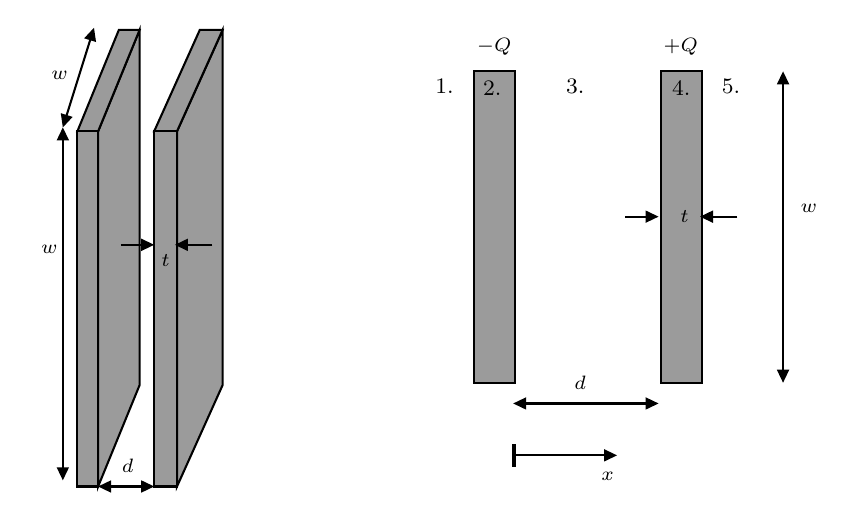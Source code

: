 

\tikzset{every picture/.style={line width=0.75pt}} %set default line width to 0.75pt        

\begin{tikzpicture}[x=0.75pt,y=0.75pt,yscale=-1,xscale=1]
%uncomment if require: \path (0,238); %set diagram left start at 0, and has height of 238

%Shape: Rectangle [id:dp4781425563552617] 
\draw  [color={rgb, 255:red, 0; green, 0; blue, 0 }  ,draw opacity=1 ][fill={rgb, 255:red, 155; green, 155; blue, 155 }  ,fill opacity=1 ] (221,30) -- (241,30) -- (241,180) -- (221,180) -- cycle ;
%Shape: Rectangle [id:dp6627321392123502] 
\draw  [color={rgb, 255:red, 0; green, 0; blue, 0 }  ,draw opacity=1 ][fill={rgb, 255:red, 155; green, 155; blue, 155 }  ,fill opacity=1 ] (311,30) -- (331,30) -- (331,180) -- (311,180) -- cycle ;
%Straight Lines [id:da050416454278339407] 
\draw    (243,190) -- (307,190) ;
\draw [shift={(310,190)}, rotate = 180] [fill={rgb, 255:red, 0; green, 0; blue, 0 }  ][line width=0.08]  [draw opacity=0] (6.25,-3) -- (0,0) -- (6.25,3) -- cycle    ;
\draw [shift={(240,190)}, rotate = 0] [fill={rgb, 255:red, 0; green, 0; blue, 0 }  ][line width=0.08]  [draw opacity=0] (6.25,-3) -- (0,0) -- (6.25,3) -- cycle    ;
%Straight Lines [id:da669587499539398] 
\draw    (43,230) -- (64,230) ;
\draw [shift={(67,230)}, rotate = 180] [fill={rgb, 255:red, 0; green, 0; blue, 0 }  ][line width=0.08]  [draw opacity=0] (6.25,-3) -- (0,0) -- (6.25,3) -- cycle    ;
\draw [shift={(40,230)}, rotate = 0] [fill={rgb, 255:red, 0; green, 0; blue, 0 }  ][line width=0.08]  [draw opacity=0] (6.25,-3) -- (0,0) -- (6.25,3) -- cycle    ;
%Shape: Polygon [id:ds48793909345474673] 
\draw  [draw opacity=0][fill={rgb, 255:red, 155; green, 155; blue, 155 }  ,fill opacity=1 ][line width=1.5]  (50,10) -- (50,181.11) -- (30,230) -- (30,58.89) -- cycle ;
%Shape: Polygon [id:ds9808941595699727] 
\draw  [color={rgb, 255:red, 0; green, 0; blue, 0 }  ,draw opacity=1 ][fill={rgb, 255:red, 155; green, 155; blue, 155 }  ,fill opacity=1 ] (60,10) -- (60,181.11) -- (40,230) -- (40,58.89) -- cycle ;
%Shape: Polygon [id:ds7281613636786879] 
\draw  [color={rgb, 255:red, 0; green, 0; blue, 0 }  ,draw opacity=1 ][fill={rgb, 255:red, 155; green, 155; blue, 155 }  ,fill opacity=1 ][line width=0.75]  (60,10) -- (40,58.89) -- (30,58.89) -- (50,10) -- cycle ;
%Shape: Polygon [id:ds010997684504611582] 
\draw  [color={rgb, 255:red, 0; green, 0; blue, 0 }  ,draw opacity=1 ][fill={rgb, 255:red, 155; green, 155; blue, 155 }  ,fill opacity=1 ][line width=0.75]  (40,58.89) -- (40,230) -- (30,230) -- (30,58.89) -- cycle ;

%Straight Lines [id:da2244240649960263] 
\draw    (23.89,54.14) -- (37.11,11.86) ;
\draw [shift={(38,9)}, rotate = 107.35] [fill={rgb, 255:red, 0; green, 0; blue, 0 }  ][line width=0.08]  [draw opacity=0] (6.25,-3) -- (0,0) -- (6.25,3) -- cycle    ;
\draw [shift={(23,57)}, rotate = 287.35] [fill={rgb, 255:red, 0; green, 0; blue, 0 }  ][line width=0.08]  [draw opacity=0] (6.25,-3) -- (0,0) -- (6.25,3) -- cycle    ;
%Straight Lines [id:da7344448006041042] 
\draw    (23,60) -- (23,224) ;
\draw [shift={(23,227)}, rotate = 270] [fill={rgb, 255:red, 0; green, 0; blue, 0 }  ][line width=0.08]  [draw opacity=0] (6.25,-3) -- (0,0) -- (6.25,3) -- cycle    ;
\draw [shift={(23,57)}, rotate = 90] [fill={rgb, 255:red, 0; green, 0; blue, 0 }  ][line width=0.08]  [draw opacity=0] (6.25,-3) -- (0,0) -- (6.25,3) -- cycle    ;
%Shape: Rectangle [id:dp5380194246766798] 
\draw   (240,210) -- (241,210) -- (241,220) -- (240,220) -- cycle ;
%Straight Lines [id:da057592777072014156] 
\draw    (240.5,215) -- (287,215) ;
\draw [shift={(290,215)}, rotate = 180] [fill={rgb, 255:red, 0; green, 0; blue, 0 }  ][line width=0.08]  [draw opacity=0] (6.25,-3) -- (0,0) -- (6.25,3) -- cycle    ;
%Shape: Polygon [id:ds9492933425452903] 
\draw  [draw opacity=0][fill={rgb, 255:red, 155; green, 155; blue, 155 }  ,fill opacity=1 ][line width=1.5]  (89,10) -- (89,181.11) -- (67,230) -- (67,58.89) -- cycle ;
%Shape: Polygon [id:ds46227237706637814] 
\draw  [color={rgb, 255:red, 0; green, 0; blue, 0 }  ,draw opacity=1 ][fill={rgb, 255:red, 155; green, 155; blue, 155 }  ,fill opacity=1 ] (100,10) -- (100,181.11) -- (78,230) -- (78,58.89) -- cycle ;
%Shape: Polygon [id:ds16834684381886045] 
\draw  [color={rgb, 255:red, 0; green, 0; blue, 0 }  ,draw opacity=1 ][fill={rgb, 255:red, 155; green, 155; blue, 155 }  ,fill opacity=1 ][line width=0.75]  (100,10) -- (78,58.89) -- (67,58.89) -- (89,10) -- cycle ;
%Shape: Polygon [id:ds6208970266098528] 
\draw  [color={rgb, 255:red, 0; green, 0; blue, 0 }  ,draw opacity=1 ][fill={rgb, 255:red, 155; green, 155; blue, 155 }  ,fill opacity=1 ][line width=0.75]  (78,58.89) -- (78,230) -- (67,230) -- (67,58.89) -- cycle ;

%Straight Lines [id:da304858444201656] 
\draw    (51,113.57) -- (64,113.57) ;
\draw [shift={(67,113.57)}, rotate = 180] [fill={rgb, 255:red, 0; green, 0; blue, 0 }  ][line width=0.08]  [draw opacity=0] (6.25,-3) -- (0,0) -- (6.25,3) -- cycle    ;
%Straight Lines [id:da022134641801796473] 
\draw    (95,113.57) -- (80,113.57) ;
\draw [shift={(77,113.57)}, rotate = 360] [fill={rgb, 255:red, 0; green, 0; blue, 0 }  ][line width=0.08]  [draw opacity=0] (6.25,-3) -- (0,0) -- (6.25,3) -- cycle    ;
%Straight Lines [id:da9216205628160365] 
\draw    (370,33) -- (370,177) ;
\draw [shift={(370,180)}, rotate = 270] [fill={rgb, 255:red, 0; green, 0; blue, 0 }  ][line width=0.08]  [draw opacity=0] (6.25,-3) -- (0,0) -- (6.25,3) -- cycle    ;
\draw [shift={(370,30)}, rotate = 90] [fill={rgb, 255:red, 0; green, 0; blue, 0 }  ][line width=0.08]  [draw opacity=0] (6.25,-3) -- (0,0) -- (6.25,3) -- cycle    ;
%Straight Lines [id:da8606516356050204] 
\draw    (348,100) -- (333,100) ;
\draw [shift={(330,100)}, rotate = 360] [fill={rgb, 255:red, 0; green, 0; blue, 0 }  ][line width=0.08]  [draw opacity=0] (6.25,-3) -- (0,0) -- (6.25,3) -- cycle    ;
%Straight Lines [id:da8775319862635156] 
\draw    (294,100) -- (307,100) ;
\draw [shift={(310,100)}, rotate = 180] [fill={rgb, 255:red, 0; green, 0; blue, 0 }  ][line width=0.08]  [draw opacity=0] (6.25,-3) -- (0,0) -- (6.25,3) -- cycle    ;

% Text Node
\draw (311,12.4) node [anchor=north west][inner sep=0.75pt]  [font=\scriptsize]  {$+Q$};
% Text Node
\draw (221,12.4) node [anchor=north west][inner sep=0.75pt]  [font=\scriptsize]  {$-Q$};
% Text Node
\draw (268,175.4) node [anchor=north west][inner sep=0.75pt]  [font=\scriptsize]  {$d$};
% Text Node
\draw (224,33.4) node [anchor=north west][inner sep=0.75pt]  [font=\footnotesize]  {$2.$};
% Text Node
\draw (201,32.4) node [anchor=north west][inner sep=0.75pt]  [font=\footnotesize]  {$1.$};
% Text Node
\draw (264,32.4) node [anchor=north west][inner sep=0.75pt]  [font=\footnotesize]  {$3.$};
% Text Node
\draw (315,33.4) node [anchor=north west][inner sep=0.75pt]  [font=\footnotesize]  {$4.$};
% Text Node
\draw (339,32.4) node [anchor=north west][inner sep=0.75pt]  [font=\footnotesize]  {$5.$};
% Text Node
\draw (281,221.4) node [anchor=north west][inner sep=0.75pt]  [font=\scriptsize]  {$x$};
% Text Node
\draw (50,215.4) node [anchor=north west][inner sep=0.75pt]  [font=\scriptsize]  {$d$};
% Text Node
\draw (16,28.4) node [anchor=north west][inner sep=0.75pt]  [font=\scriptsize]  {$w$};
% Text Node
\draw (11,112.4) node [anchor=north west][inner sep=0.75pt]  [font=\scriptsize]  {$w$};
% Text Node
\draw (69,116.97) node [anchor=north west][inner sep=0.75pt]  [font=\scriptsize]  {$t$};
% Text Node
\draw (377,92.4) node [anchor=north west][inner sep=0.75pt]  [font=\scriptsize]  {$w$};
% Text Node
\draw (319,95.4) node [anchor=north west][inner sep=0.75pt]  [font=\scriptsize]  {$t$};


\end{tikzpicture}
